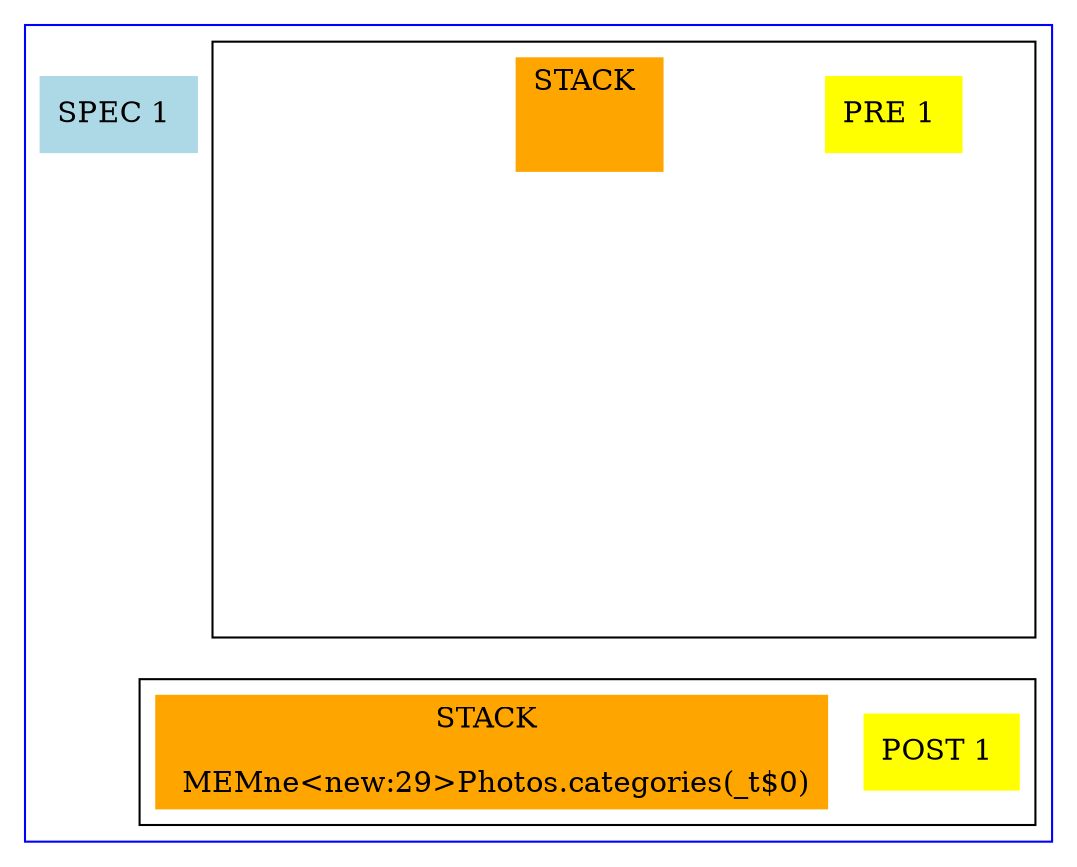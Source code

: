 #### Dotty version:  ####



digraph main { 
node [shape=box]; 

 compound = true; 

 subgraph cluster_1 { color=blue 

 state2L0 [label="SPEC 1 ",  style=filled, color= lightblue]

 subgraph cluster_prop_2 { color=black 

 PRE5L0 [label="PRE 1 ",  style=filled, color= yellow]
subgraph {
 node [shape=box]; 
 state_pi_2 [label="STACK \n\n " color=orange style=filled]
  inv_11 [style=invis]
  inv_111 [style=invis]
  inv_1111 [style=invis]
  inv_12 [style=invis]
  inv_122 [style=invis]
  inv_1222 [style=invis]
  inv_13 [style=invis]
  inv_133 [style=invis]
  inv_1333 [style=invis]
  inv_14 [style=invis]
  inv_144 [style=invis]
  inv_1444 [style=invis]
  state_pi_2 -> inv_11 [style=invis]
  inv_11 -> inv_111 [style=invis]
  inv_111 -> inv_1111 [style=invis]
  state_pi_2 -> inv_12 [style=invis]
  inv_12 -> inv_122 [style=invis]
  inv_122 -> inv_1222 [style=invis]
  state_pi_2 -> inv_13 [style=invis]
  inv_13 -> inv_133 [style=invis]
  inv_133 -> inv_1333 [style=invis]
  state_pi_2 -> inv_14 [style=invis]
  inv_14 -> inv_144 [style=invis]
  inv_144 -> inv_1444 [style=invis]
}

 } 

 subgraph cluster_prop_3 { color=black 

 POST11L0 [label="POST 1 ",  style=filled, color= yellow]
subgraph {
 node [shape=box]; 
 state_pi_3 [label="STACK \n\n MEMne<new:29>Photos.categories(_t$0)" color=orange style=filled]
}

 } 
  inv_1111 -> state_pi_3 [style=invis]
  inv_1222 -> state_pi_3 [style=invis]
  inv_1333 -> state_pi_3 [style=invis]
  inv_1444 -> state_pi_3 [style=invis]

 } 

}

